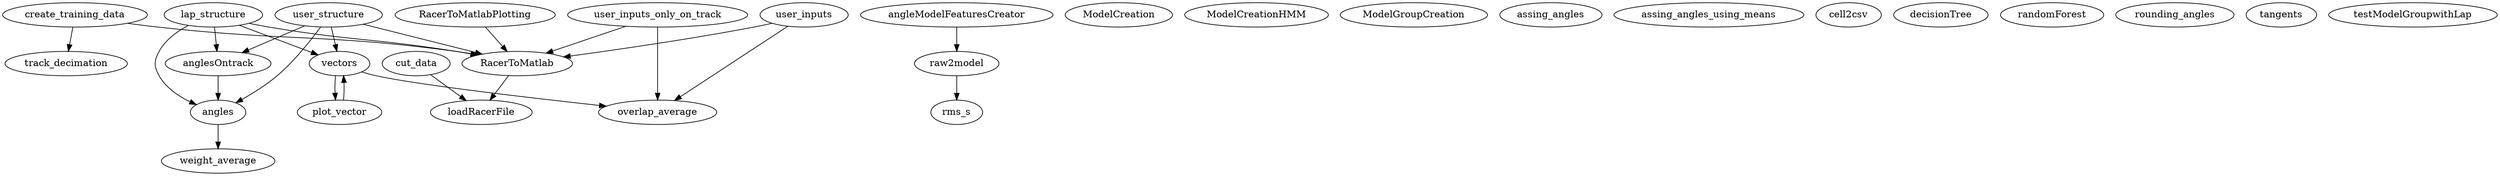 /* Created by mdot for Matlab */
digraph m2html {
  RacerToMatlab -> loadRacerFile;
  RacerToMatlabPlotting -> RacerToMatlab;
  angleModelFeaturesCreator -> raw2model;
  angles -> weight_average;
  anglesOntrack -> angles;
  create_training_data -> RacerToMatlab;
  create_training_data -> track_decimation;
  cut_data -> loadRacerFile;
  lap_structure -> RacerToMatlab;
  lap_structure -> angles;
  lap_structure -> anglesOntrack;
  lap_structure -> vectors;
  plot_vector -> vectors;
  raw2model -> rms_s;
  user_inputs -> RacerToMatlab;
  user_inputs -> overlap_average;
  user_inputs_only_on_track -> RacerToMatlab;
  user_inputs_only_on_track -> overlap_average;
  user_structure -> RacerToMatlab;
  user_structure -> angles;
  user_structure -> anglesOntrack;
  user_structure -> vectors;
  vectors -> overlap_average;
  vectors -> plot_vector;

  ModelCreation [URL="ModelCreation.html"];
  ModelCreationHMM [URL="ModelCreationHMM.html"];
  ModelGroupCreation [URL="ModelGroupCreation.html"];
  RacerToMatlab [URL="RacerToMatlab.html"];
  RacerToMatlabPlotting [URL="RacerToMatlabPlotting.html"];
  angleModelFeaturesCreator [URL="angleModelFeaturesCreator.html"];
  angles [URL="angles.html"];
  anglesOntrack [URL="anglesOntrack.html"];
  assing_angles [URL="assing_angles.html"];
  assing_angles_using_means [URL="assing_angles_using_means.html"];
  cell2csv [URL="cell2csv.html"];
  create_training_data [URL="create_training_data.html"];
  cut_data [URL="cut_data.html"];
  decisionTree [URL="decisionTree.html"];
  lap_structure [URL="lap_structure.html"];
  loadRacerFile [URL="loadRacerFile.html"];
  overlap_average [URL="overlap_average.html"];
  plot_vector [URL="plot_vector.html"];
  randomForest [URL="randomForest.html"];
  raw2model [URL="raw2model.html"];
  rms_s [URL="rms_s.html"];
  rounding_angles [URL="rounding_angles.html"];
  tangents [URL="tangents.html"];
  testModelGroupwithLap [URL="testModelGroupwithLap.html"];
  track_decimation [URL="track_decimation.html"];
  user_inputs [URL="user_inputs.html"];
  user_inputs_only_on_track [URL="user_inputs_only_on_track.html"];
  user_structure [URL="user_structure.html"];
  vectors [URL="vectors.html"];
  weight_average [URL="weight_average.html"];
}